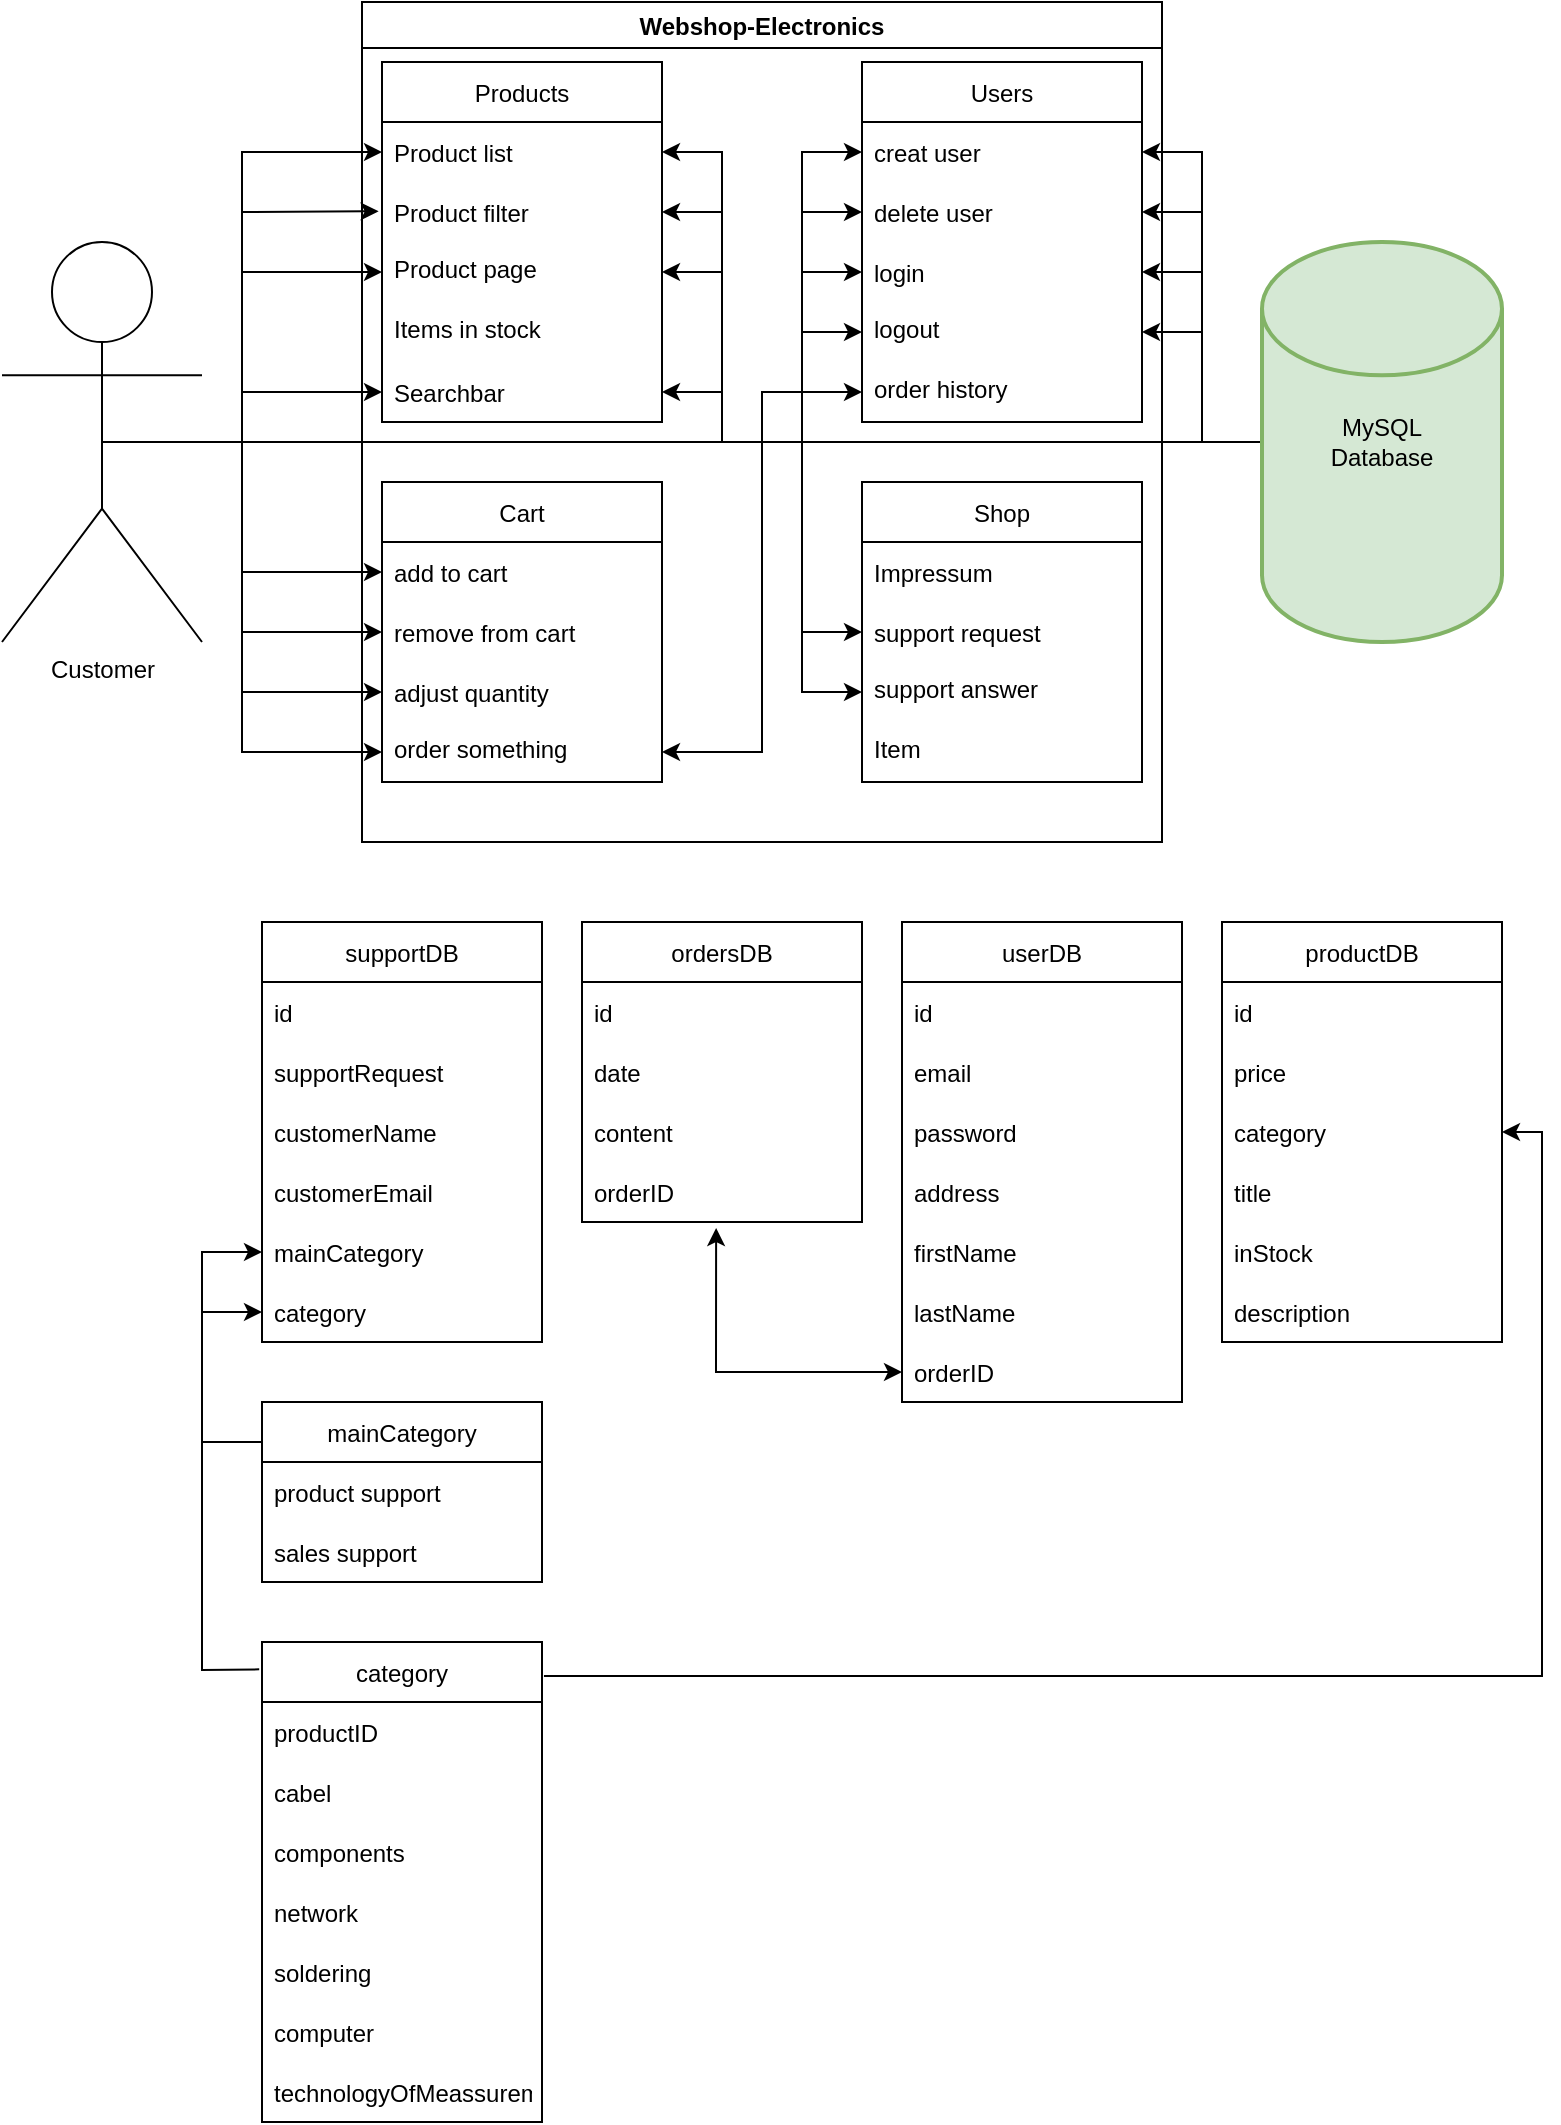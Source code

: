 <mxfile version="18.0.8" type="github">
  <diagram id="VOUVeDSKfKFoau_JERNG" name="Page-1">
    <mxGraphModel dx="946" dy="645" grid="1" gridSize="10" guides="1" tooltips="1" connect="1" arrows="1" fold="1" page="1" pageScale="1" pageWidth="827" pageHeight="1169" math="0" shadow="0">
      <root>
        <mxCell id="0" />
        <mxCell id="1" parent="0" />
        <mxCell id="-hoK2MFDrDpuJa-stQ8P-1" value="Webshop-Electronics" style="swimlane;" parent="1" vertex="1">
          <mxGeometry x="240" y="20" width="400" height="420" as="geometry" />
        </mxCell>
        <mxCell id="-hoK2MFDrDpuJa-stQ8P-14" value="Cart" style="swimlane;fontStyle=0;childLayout=stackLayout;horizontal=1;startSize=30;horizontalStack=0;resizeParent=1;resizeParentMax=0;resizeLast=0;collapsible=1;marginBottom=0;" parent="-hoK2MFDrDpuJa-stQ8P-1" vertex="1">
          <mxGeometry x="10" y="240" width="140" height="150" as="geometry" />
        </mxCell>
        <mxCell id="-hoK2MFDrDpuJa-stQ8P-15" value="add to cart  " style="text;strokeColor=none;fillColor=none;align=left;verticalAlign=middle;spacingLeft=4;spacingRight=4;overflow=hidden;points=[[0,0.5],[1,0.5]];portConstraint=eastwest;rotatable=0;" parent="-hoK2MFDrDpuJa-stQ8P-14" vertex="1">
          <mxGeometry y="30" width="140" height="30" as="geometry" />
        </mxCell>
        <mxCell id="-hoK2MFDrDpuJa-stQ8P-16" value="remove from cart" style="text;strokeColor=none;fillColor=none;align=left;verticalAlign=middle;spacingLeft=4;spacingRight=4;overflow=hidden;points=[[0,0.5],[1,0.5]];portConstraint=eastwest;rotatable=0;" parent="-hoK2MFDrDpuJa-stQ8P-14" vertex="1">
          <mxGeometry y="60" width="140" height="30" as="geometry" />
        </mxCell>
        <mxCell id="-hoK2MFDrDpuJa-stQ8P-17" value="adjust quantity" style="text;strokeColor=none;fillColor=none;align=left;verticalAlign=middle;spacingLeft=4;spacingRight=4;overflow=hidden;points=[[0,0.5],[1,0.5]];portConstraint=eastwest;rotatable=0;" parent="-hoK2MFDrDpuJa-stQ8P-14" vertex="1">
          <mxGeometry y="90" width="140" height="30" as="geometry" />
        </mxCell>
        <mxCell id="pZ0bLNdCMcRI-CY20wf2-6" value="order something" style="text;strokeColor=none;fillColor=none;spacingLeft=4;spacingRight=4;overflow=hidden;rotatable=0;points=[[0,0.5],[1,0.5]];portConstraint=eastwest;fontSize=12;" parent="-hoK2MFDrDpuJa-stQ8P-14" vertex="1">
          <mxGeometry y="120" width="140" height="30" as="geometry" />
        </mxCell>
        <mxCell id="-hoK2MFDrDpuJa-stQ8P-18" value="Products" style="swimlane;fontStyle=0;childLayout=stackLayout;horizontal=1;startSize=30;horizontalStack=0;resizeParent=1;resizeParentMax=0;resizeLast=0;collapsible=1;marginBottom=0;" parent="-hoK2MFDrDpuJa-stQ8P-1" vertex="1">
          <mxGeometry x="10" y="30" width="140" height="180" as="geometry" />
        </mxCell>
        <mxCell id="-hoK2MFDrDpuJa-stQ8P-19" value="Product list" style="text;strokeColor=none;fillColor=none;align=left;verticalAlign=middle;spacingLeft=4;spacingRight=4;overflow=hidden;points=[[0,0.5],[1,0.5]];portConstraint=eastwest;rotatable=0;" parent="-hoK2MFDrDpuJa-stQ8P-18" vertex="1">
          <mxGeometry y="30" width="140" height="30" as="geometry" />
        </mxCell>
        <mxCell id="-hoK2MFDrDpuJa-stQ8P-20" value="Product filter" style="text;strokeColor=none;fillColor=none;align=left;verticalAlign=middle;spacingLeft=4;spacingRight=4;overflow=hidden;points=[[0,0.5],[1,0.5]];portConstraint=eastwest;rotatable=0;" parent="-hoK2MFDrDpuJa-stQ8P-18" vertex="1">
          <mxGeometry y="60" width="140" height="30" as="geometry" />
        </mxCell>
        <mxCell id="-hoK2MFDrDpuJa-stQ8P-22" value="Product page" style="text;strokeColor=none;fillColor=none;spacingLeft=4;spacingRight=4;overflow=hidden;rotatable=0;points=[[0,0.5],[1,0.5]];portConstraint=eastwest;fontSize=12;" parent="-hoK2MFDrDpuJa-stQ8P-18" vertex="1">
          <mxGeometry y="90" width="140" height="30" as="geometry" />
        </mxCell>
        <mxCell id="yZAyDn_6U4-zbGg-zkUC-26" value="Items in stock" style="text;strokeColor=none;fillColor=none;spacingLeft=4;spacingRight=4;overflow=hidden;rotatable=0;points=[[0,0.5],[1,0.5]];portConstraint=eastwest;fontSize=12;" parent="-hoK2MFDrDpuJa-stQ8P-18" vertex="1">
          <mxGeometry y="120" width="140" height="30" as="geometry" />
        </mxCell>
        <mxCell id="-hoK2MFDrDpuJa-stQ8P-21" value="Searchbar" style="text;strokeColor=none;fillColor=none;align=left;verticalAlign=middle;spacingLeft=4;spacingRight=4;overflow=hidden;points=[[0,0.5],[1,0.5]];portConstraint=eastwest;rotatable=0;" parent="-hoK2MFDrDpuJa-stQ8P-18" vertex="1">
          <mxGeometry y="150" width="140" height="30" as="geometry" />
        </mxCell>
        <mxCell id="-hoK2MFDrDpuJa-stQ8P-23" value="Users" style="swimlane;fontStyle=0;childLayout=stackLayout;horizontal=1;startSize=30;horizontalStack=0;resizeParent=1;resizeParentMax=0;resizeLast=0;collapsible=1;marginBottom=0;" parent="-hoK2MFDrDpuJa-stQ8P-1" vertex="1">
          <mxGeometry x="250" y="30" width="140" height="180" as="geometry" />
        </mxCell>
        <mxCell id="-hoK2MFDrDpuJa-stQ8P-24" value="creat user" style="text;strokeColor=none;fillColor=none;align=left;verticalAlign=middle;spacingLeft=4;spacingRight=4;overflow=hidden;points=[[0,0.5],[1,0.5]];portConstraint=eastwest;rotatable=0;" parent="-hoK2MFDrDpuJa-stQ8P-23" vertex="1">
          <mxGeometry y="30" width="140" height="30" as="geometry" />
        </mxCell>
        <mxCell id="-hoK2MFDrDpuJa-stQ8P-25" value="delete user" style="text;strokeColor=none;fillColor=none;align=left;verticalAlign=middle;spacingLeft=4;spacingRight=4;overflow=hidden;points=[[0,0.5],[1,0.5]];portConstraint=eastwest;rotatable=0;" parent="-hoK2MFDrDpuJa-stQ8P-23" vertex="1">
          <mxGeometry y="60" width="140" height="30" as="geometry" />
        </mxCell>
        <mxCell id="-hoK2MFDrDpuJa-stQ8P-26" value="login" style="text;strokeColor=none;fillColor=none;align=left;verticalAlign=middle;spacingLeft=4;spacingRight=4;overflow=hidden;points=[[0,0.5],[1,0.5]];portConstraint=eastwest;rotatable=0;" parent="-hoK2MFDrDpuJa-stQ8P-23" vertex="1">
          <mxGeometry y="90" width="140" height="30" as="geometry" />
        </mxCell>
        <mxCell id="-hoK2MFDrDpuJa-stQ8P-27" value="logout" style="text;strokeColor=none;fillColor=none;spacingLeft=4;spacingRight=4;overflow=hidden;rotatable=0;points=[[0,0.5],[1,0.5]];portConstraint=eastwest;fontSize=12;" parent="-hoK2MFDrDpuJa-stQ8P-23" vertex="1">
          <mxGeometry y="120" width="140" height="30" as="geometry" />
        </mxCell>
        <mxCell id="pZ0bLNdCMcRI-CY20wf2-3" value="order history" style="text;strokeColor=none;fillColor=none;spacingLeft=4;spacingRight=4;overflow=hidden;rotatable=0;points=[[0,0.5],[1,0.5]];portConstraint=eastwest;fontSize=12;" parent="-hoK2MFDrDpuJa-stQ8P-23" vertex="1">
          <mxGeometry y="150" width="140" height="30" as="geometry" />
        </mxCell>
        <mxCell id="-hoK2MFDrDpuJa-stQ8P-29" value="Shop" style="swimlane;fontStyle=0;childLayout=stackLayout;horizontal=1;startSize=30;horizontalStack=0;resizeParent=1;resizeParentMax=0;resizeLast=0;collapsible=1;marginBottom=0;" parent="-hoK2MFDrDpuJa-stQ8P-1" vertex="1">
          <mxGeometry x="250" y="240" width="140" height="150" as="geometry" />
        </mxCell>
        <mxCell id="-hoK2MFDrDpuJa-stQ8P-30" value="Impressum" style="text;strokeColor=none;fillColor=none;align=left;verticalAlign=middle;spacingLeft=4;spacingRight=4;overflow=hidden;points=[[0,0.5],[1,0.5]];portConstraint=eastwest;rotatable=0;" parent="-hoK2MFDrDpuJa-stQ8P-29" vertex="1">
          <mxGeometry y="30" width="140" height="30" as="geometry" />
        </mxCell>
        <mxCell id="-hoK2MFDrDpuJa-stQ8P-31" value="support request" style="text;strokeColor=none;fillColor=none;align=left;verticalAlign=middle;spacingLeft=4;spacingRight=4;overflow=hidden;points=[[0,0.5],[1,0.5]];portConstraint=eastwest;rotatable=0;" parent="-hoK2MFDrDpuJa-stQ8P-29" vertex="1">
          <mxGeometry y="60" width="140" height="30" as="geometry" />
        </mxCell>
        <mxCell id="utqt844dwVolfrN5v6tp-1" value="support answer" style="text;strokeColor=none;fillColor=none;spacingLeft=4;spacingRight=4;overflow=hidden;rotatable=0;points=[[0,0.5],[1,0.5]];portConstraint=eastwest;fontSize=12;" parent="-hoK2MFDrDpuJa-stQ8P-29" vertex="1">
          <mxGeometry y="90" width="140" height="30" as="geometry" />
        </mxCell>
        <mxCell id="utqt844dwVolfrN5v6tp-2" value="Item" style="text;strokeColor=none;fillColor=none;spacingLeft=4;spacingRight=4;overflow=hidden;rotatable=0;points=[[0,0.5],[1,0.5]];portConstraint=eastwest;fontSize=12;" parent="-hoK2MFDrDpuJa-stQ8P-29" vertex="1">
          <mxGeometry y="120" width="140" height="30" as="geometry" />
        </mxCell>
        <mxCell id="pZ0bLNdCMcRI-CY20wf2-7" value="" style="endArrow=classic;startArrow=classic;html=1;rounded=0;entryX=0;entryY=0.5;entryDx=0;entryDy=0;exitX=1;exitY=0.5;exitDx=0;exitDy=0;" parent="-hoK2MFDrDpuJa-stQ8P-1" source="pZ0bLNdCMcRI-CY20wf2-6" target="pZ0bLNdCMcRI-CY20wf2-3" edge="1">
          <mxGeometry width="50" height="50" relative="1" as="geometry">
            <mxPoint x="80" y="340" as="sourcePoint" />
            <mxPoint x="130" y="290" as="targetPoint" />
            <Array as="points">
              <mxPoint x="200" y="375" />
              <mxPoint x="200" y="195" />
            </Array>
          </mxGeometry>
        </mxCell>
        <mxCell id="yZAyDn_6U4-zbGg-zkUC-14" style="edgeStyle=orthogonalEdgeStyle;rounded=0;orthogonalLoop=1;jettySize=auto;html=1;" parent="1" source="-hoK2MFDrDpuJa-stQ8P-28" target="-hoK2MFDrDpuJa-stQ8P-24" edge="1">
          <mxGeometry relative="1" as="geometry">
            <Array as="points">
              <mxPoint x="660" y="240" />
              <mxPoint x="660" y="95" />
            </Array>
          </mxGeometry>
        </mxCell>
        <mxCell id="yZAyDn_6U4-zbGg-zkUC-15" style="edgeStyle=orthogonalEdgeStyle;rounded=0;orthogonalLoop=1;jettySize=auto;html=1;" parent="1" source="-hoK2MFDrDpuJa-stQ8P-28" target="-hoK2MFDrDpuJa-stQ8P-25" edge="1">
          <mxGeometry relative="1" as="geometry" />
        </mxCell>
        <mxCell id="yZAyDn_6U4-zbGg-zkUC-16" style="edgeStyle=orthogonalEdgeStyle;rounded=0;orthogonalLoop=1;jettySize=auto;html=1;" parent="1" source="-hoK2MFDrDpuJa-stQ8P-28" target="-hoK2MFDrDpuJa-stQ8P-26" edge="1">
          <mxGeometry relative="1" as="geometry" />
        </mxCell>
        <mxCell id="yZAyDn_6U4-zbGg-zkUC-17" style="edgeStyle=orthogonalEdgeStyle;rounded=0;orthogonalLoop=1;jettySize=auto;html=1;entryX=1;entryY=0.5;entryDx=0;entryDy=0;" parent="1" source="-hoK2MFDrDpuJa-stQ8P-28" target="-hoK2MFDrDpuJa-stQ8P-19" edge="1">
          <mxGeometry relative="1" as="geometry">
            <Array as="points">
              <mxPoint x="420" y="240" />
              <mxPoint x="420" y="95" />
            </Array>
          </mxGeometry>
        </mxCell>
        <mxCell id="yZAyDn_6U4-zbGg-zkUC-18" style="edgeStyle=orthogonalEdgeStyle;rounded=0;orthogonalLoop=1;jettySize=auto;html=1;" parent="1" source="-hoK2MFDrDpuJa-stQ8P-28" target="-hoK2MFDrDpuJa-stQ8P-22" edge="1">
          <mxGeometry relative="1" as="geometry">
            <Array as="points">
              <mxPoint x="420" y="240" />
              <mxPoint x="420" y="155" />
            </Array>
          </mxGeometry>
        </mxCell>
        <mxCell id="yZAyDn_6U4-zbGg-zkUC-19" style="edgeStyle=orthogonalEdgeStyle;rounded=0;orthogonalLoop=1;jettySize=auto;html=1;" parent="1" source="-hoK2MFDrDpuJa-stQ8P-28" target="-hoK2MFDrDpuJa-stQ8P-20" edge="1">
          <mxGeometry relative="1" as="geometry">
            <Array as="points">
              <mxPoint x="420" y="240" />
              <mxPoint x="420" y="125" />
            </Array>
          </mxGeometry>
        </mxCell>
        <mxCell id="yZAyDn_6U4-zbGg-zkUC-20" style="edgeStyle=orthogonalEdgeStyle;rounded=0;orthogonalLoop=1;jettySize=auto;html=1;" parent="1" source="-hoK2MFDrDpuJa-stQ8P-28" target="-hoK2MFDrDpuJa-stQ8P-21" edge="1">
          <mxGeometry relative="1" as="geometry">
            <Array as="points">
              <mxPoint x="420" y="240" />
              <mxPoint x="420" y="215" />
            </Array>
          </mxGeometry>
        </mxCell>
        <mxCell id="yZAyDn_6U4-zbGg-zkUC-21" style="edgeStyle=orthogonalEdgeStyle;rounded=0;orthogonalLoop=1;jettySize=auto;html=1;" parent="1" source="-hoK2MFDrDpuJa-stQ8P-28" target="-hoK2MFDrDpuJa-stQ8P-27" edge="1">
          <mxGeometry relative="1" as="geometry" />
        </mxCell>
        <mxCell id="-hoK2MFDrDpuJa-stQ8P-28" value="MySQL&lt;br&gt;Database" style="strokeWidth=2;html=1;shape=mxgraph.flowchart.database;whiteSpace=wrap;fillColor=#d5e8d4;strokeColor=#82b366;" parent="1" vertex="1">
          <mxGeometry x="690" y="140" width="120" height="200" as="geometry" />
        </mxCell>
        <mxCell id="yZAyDn_6U4-zbGg-zkUC-6" style="edgeStyle=orthogonalEdgeStyle;rounded=0;orthogonalLoop=1;jettySize=auto;html=1;entryX=0;entryY=0.5;entryDx=0;entryDy=0;" parent="1" source="yZAyDn_6U4-zbGg-zkUC-1" target="-hoK2MFDrDpuJa-stQ8P-19" edge="1">
          <mxGeometry relative="1" as="geometry">
            <mxPoint x="200" y="90" as="targetPoint" />
            <Array as="points">
              <mxPoint x="180" y="240" />
              <mxPoint x="180" y="95" />
            </Array>
          </mxGeometry>
        </mxCell>
        <mxCell id="yZAyDn_6U4-zbGg-zkUC-9" style="edgeStyle=orthogonalEdgeStyle;rounded=0;orthogonalLoop=1;jettySize=auto;html=1;" parent="1" source="yZAyDn_6U4-zbGg-zkUC-1" target="-hoK2MFDrDpuJa-stQ8P-22" edge="1">
          <mxGeometry relative="1" as="geometry">
            <Array as="points">
              <mxPoint x="180" y="240" />
              <mxPoint x="180" y="155" />
            </Array>
          </mxGeometry>
        </mxCell>
        <mxCell id="yZAyDn_6U4-zbGg-zkUC-10" style="edgeStyle=orthogonalEdgeStyle;rounded=0;orthogonalLoop=1;jettySize=auto;html=1;entryX=0;entryY=0.5;entryDx=0;entryDy=0;exitX=0.5;exitY=0.5;exitDx=0;exitDy=0;exitPerimeter=0;" parent="1" source="yZAyDn_6U4-zbGg-zkUC-1" target="-hoK2MFDrDpuJa-stQ8P-21" edge="1">
          <mxGeometry relative="1" as="geometry">
            <Array as="points">
              <mxPoint x="180" y="240" />
              <mxPoint x="180" y="215" />
            </Array>
          </mxGeometry>
        </mxCell>
        <mxCell id="yZAyDn_6U4-zbGg-zkUC-11" style="edgeStyle=orthogonalEdgeStyle;rounded=0;orthogonalLoop=1;jettySize=auto;html=1;entryX=0;entryY=0.5;entryDx=0;entryDy=0;" parent="1" source="yZAyDn_6U4-zbGg-zkUC-1" target="-hoK2MFDrDpuJa-stQ8P-15" edge="1">
          <mxGeometry relative="1" as="geometry">
            <Array as="points">
              <mxPoint x="180" y="240" />
              <mxPoint x="180" y="305" />
            </Array>
          </mxGeometry>
        </mxCell>
        <mxCell id="yZAyDn_6U4-zbGg-zkUC-12" style="edgeStyle=orthogonalEdgeStyle;rounded=0;orthogonalLoop=1;jettySize=auto;html=1;entryX=0;entryY=0.5;entryDx=0;entryDy=0;" parent="1" source="yZAyDn_6U4-zbGg-zkUC-1" target="-hoK2MFDrDpuJa-stQ8P-17" edge="1">
          <mxGeometry relative="1" as="geometry">
            <Array as="points">
              <mxPoint x="180" y="240" />
              <mxPoint x="180" y="365" />
            </Array>
          </mxGeometry>
        </mxCell>
        <mxCell id="yZAyDn_6U4-zbGg-zkUC-13" style="edgeStyle=orthogonalEdgeStyle;rounded=0;orthogonalLoop=1;jettySize=auto;html=1;entryX=0;entryY=0.5;entryDx=0;entryDy=0;" parent="1" source="yZAyDn_6U4-zbGg-zkUC-1" target="-hoK2MFDrDpuJa-stQ8P-16" edge="1">
          <mxGeometry relative="1" as="geometry">
            <Array as="points">
              <mxPoint x="180" y="240" />
              <mxPoint x="180" y="335" />
            </Array>
          </mxGeometry>
        </mxCell>
        <mxCell id="yZAyDn_6U4-zbGg-zkUC-22" style="edgeStyle=orthogonalEdgeStyle;rounded=0;orthogonalLoop=1;jettySize=auto;html=1;entryX=0;entryY=0.5;entryDx=0;entryDy=0;" parent="1" source="yZAyDn_6U4-zbGg-zkUC-1" target="-hoK2MFDrDpuJa-stQ8P-26" edge="1">
          <mxGeometry relative="1" as="geometry">
            <Array as="points">
              <mxPoint x="460" y="240" />
              <mxPoint x="460" y="155" />
            </Array>
          </mxGeometry>
        </mxCell>
        <mxCell id="yZAyDn_6U4-zbGg-zkUC-23" style="edgeStyle=orthogonalEdgeStyle;rounded=0;orthogonalLoop=1;jettySize=auto;html=1;" parent="1" source="yZAyDn_6U4-zbGg-zkUC-1" target="-hoK2MFDrDpuJa-stQ8P-27" edge="1">
          <mxGeometry relative="1" as="geometry">
            <Array as="points">
              <mxPoint x="460" y="240" />
              <mxPoint x="460" y="185" />
            </Array>
          </mxGeometry>
        </mxCell>
        <mxCell id="yZAyDn_6U4-zbGg-zkUC-24" style="edgeStyle=orthogonalEdgeStyle;rounded=0;orthogonalLoop=1;jettySize=auto;html=1;entryX=0;entryY=0.5;entryDx=0;entryDy=0;" parent="1" source="yZAyDn_6U4-zbGg-zkUC-1" target="-hoK2MFDrDpuJa-stQ8P-25" edge="1">
          <mxGeometry relative="1" as="geometry">
            <Array as="points">
              <mxPoint x="460" y="240" />
              <mxPoint x="460" y="125" />
            </Array>
          </mxGeometry>
        </mxCell>
        <mxCell id="yZAyDn_6U4-zbGg-zkUC-25" style="edgeStyle=orthogonalEdgeStyle;rounded=0;orthogonalLoop=1;jettySize=auto;html=1;" parent="1" source="yZAyDn_6U4-zbGg-zkUC-1" target="-hoK2MFDrDpuJa-stQ8P-24" edge="1">
          <mxGeometry relative="1" as="geometry">
            <Array as="points">
              <mxPoint x="460" y="240" />
              <mxPoint x="460" y="95" />
            </Array>
          </mxGeometry>
        </mxCell>
        <mxCell id="yZAyDn_6U4-zbGg-zkUC-1" value="Customer" style="shape=umlActor;verticalLabelPosition=bottom;verticalAlign=top;html=1;outlineConnect=0;" parent="1" vertex="1">
          <mxGeometry x="60" y="140" width="100" height="200" as="geometry" />
        </mxCell>
        <mxCell id="yZAyDn_6U4-zbGg-zkUC-8" value="" style="endArrow=classic;html=1;rounded=0;entryX=-0.012;entryY=0.488;entryDx=0;entryDy=0;entryPerimeter=0;" parent="1" target="-hoK2MFDrDpuJa-stQ8P-20" edge="1">
          <mxGeometry width="50" height="50" relative="1" as="geometry">
            <mxPoint x="180" y="240" as="sourcePoint" />
            <mxPoint x="220" y="240" as="targetPoint" />
            <Array as="points">
              <mxPoint x="180" y="180" />
              <mxPoint x="180" y="160" />
              <mxPoint x="180" y="125" />
            </Array>
          </mxGeometry>
        </mxCell>
        <mxCell id="pZ0bLNdCMcRI-CY20wf2-8" style="edgeStyle=orthogonalEdgeStyle;rounded=0;orthogonalLoop=1;jettySize=auto;html=1;entryX=0;entryY=0.5;entryDx=0;entryDy=0;" parent="1" edge="1">
          <mxGeometry relative="1" as="geometry">
            <Array as="points">
              <mxPoint x="180" y="270" />
              <mxPoint x="180" y="395" />
            </Array>
            <mxPoint x="180" y="240" as="sourcePoint" />
            <mxPoint x="250" y="395" as="targetPoint" />
          </mxGeometry>
        </mxCell>
        <mxCell id="utqt844dwVolfrN5v6tp-4" value="" style="endArrow=classic;html=1;rounded=0;entryX=0;entryY=0.5;entryDx=0;entryDy=0;" parent="1" target="-hoK2MFDrDpuJa-stQ8P-31" edge="1">
          <mxGeometry width="50" height="50" relative="1" as="geometry">
            <mxPoint x="460" y="240" as="sourcePoint" />
            <mxPoint x="440" y="310" as="targetPoint" />
            <Array as="points">
              <mxPoint x="460" y="335" />
            </Array>
          </mxGeometry>
        </mxCell>
        <mxCell id="utqt844dwVolfrN5v6tp-5" value="" style="endArrow=classic;html=1;rounded=0;entryX=0;entryY=0.5;entryDx=0;entryDy=0;" parent="1" target="utqt844dwVolfrN5v6tp-1" edge="1">
          <mxGeometry width="50" height="50" relative="1" as="geometry">
            <mxPoint x="460" y="240" as="sourcePoint" />
            <mxPoint x="500" y="345" as="targetPoint" />
            <Array as="points">
              <mxPoint x="460" y="365" />
            </Array>
          </mxGeometry>
        </mxCell>
        <mxCell id="FQlc6zTpOowQHU31Ks5Q-1" value="productDB" style="swimlane;fontStyle=0;childLayout=stackLayout;horizontal=1;startSize=30;horizontalStack=0;resizeParent=1;resizeParentMax=0;resizeLast=0;collapsible=1;marginBottom=0;" vertex="1" parent="1">
          <mxGeometry x="670" y="480" width="140" height="210" as="geometry" />
        </mxCell>
        <mxCell id="FQlc6zTpOowQHU31Ks5Q-3" value="id" style="text;strokeColor=none;fillColor=none;align=left;verticalAlign=middle;spacingLeft=4;spacingRight=4;overflow=hidden;points=[[0,0.5],[1,0.5]];portConstraint=eastwest;rotatable=0;" vertex="1" parent="FQlc6zTpOowQHU31Ks5Q-1">
          <mxGeometry y="30" width="140" height="30" as="geometry" />
        </mxCell>
        <mxCell id="FQlc6zTpOowQHU31Ks5Q-5" value="price" style="text;strokeColor=none;fillColor=none;align=left;verticalAlign=middle;spacingLeft=4;spacingRight=4;overflow=hidden;points=[[0,0.5],[1,0.5]];portConstraint=eastwest;rotatable=0;" vertex="1" parent="FQlc6zTpOowQHU31Ks5Q-1">
          <mxGeometry y="60" width="140" height="30" as="geometry" />
        </mxCell>
        <mxCell id="FQlc6zTpOowQHU31Ks5Q-4" value="category" style="text;strokeColor=none;fillColor=none;align=left;verticalAlign=middle;spacingLeft=4;spacingRight=4;overflow=hidden;points=[[0,0.5],[1,0.5]];portConstraint=eastwest;rotatable=0;" vertex="1" parent="FQlc6zTpOowQHU31Ks5Q-1">
          <mxGeometry y="90" width="140" height="30" as="geometry" />
        </mxCell>
        <mxCell id="FQlc6zTpOowQHU31Ks5Q-6" value="title" style="text;strokeColor=none;fillColor=none;align=left;verticalAlign=middle;spacingLeft=4;spacingRight=4;overflow=hidden;points=[[0,0.5],[1,0.5]];portConstraint=eastwest;rotatable=0;" vertex="1" parent="FQlc6zTpOowQHU31Ks5Q-1">
          <mxGeometry y="120" width="140" height="30" as="geometry" />
        </mxCell>
        <mxCell id="FQlc6zTpOowQHU31Ks5Q-8" value="inStock" style="text;strokeColor=none;fillColor=none;align=left;verticalAlign=middle;spacingLeft=4;spacingRight=4;overflow=hidden;points=[[0,0.5],[1,0.5]];portConstraint=eastwest;rotatable=0;" vertex="1" parent="FQlc6zTpOowQHU31Ks5Q-1">
          <mxGeometry y="150" width="140" height="30" as="geometry" />
        </mxCell>
        <mxCell id="FQlc6zTpOowQHU31Ks5Q-7" value="description" style="text;strokeColor=none;fillColor=none;align=left;verticalAlign=middle;spacingLeft=4;spacingRight=4;overflow=hidden;points=[[0,0.5],[1,0.5]];portConstraint=eastwest;rotatable=0;" vertex="1" parent="FQlc6zTpOowQHU31Ks5Q-1">
          <mxGeometry y="180" width="140" height="30" as="geometry" />
        </mxCell>
        <mxCell id="FQlc6zTpOowQHU31Ks5Q-9" value="userDB" style="swimlane;fontStyle=0;childLayout=stackLayout;horizontal=1;startSize=30;horizontalStack=0;resizeParent=1;resizeParentMax=0;resizeLast=0;collapsible=1;marginBottom=0;" vertex="1" parent="1">
          <mxGeometry x="510" y="480" width="140" height="240" as="geometry" />
        </mxCell>
        <mxCell id="FQlc6zTpOowQHU31Ks5Q-10" value="id" style="text;strokeColor=none;fillColor=none;align=left;verticalAlign=middle;spacingLeft=4;spacingRight=4;overflow=hidden;points=[[0,0.5],[1,0.5]];portConstraint=eastwest;rotatable=0;" vertex="1" parent="FQlc6zTpOowQHU31Ks5Q-9">
          <mxGeometry y="30" width="140" height="30" as="geometry" />
        </mxCell>
        <mxCell id="FQlc6zTpOowQHU31Ks5Q-11" value="email" style="text;strokeColor=none;fillColor=none;align=left;verticalAlign=middle;spacingLeft=4;spacingRight=4;overflow=hidden;points=[[0,0.5],[1,0.5]];portConstraint=eastwest;rotatable=0;" vertex="1" parent="FQlc6zTpOowQHU31Ks5Q-9">
          <mxGeometry y="60" width="140" height="30" as="geometry" />
        </mxCell>
        <mxCell id="FQlc6zTpOowQHU31Ks5Q-12" value="password" style="text;strokeColor=none;fillColor=none;align=left;verticalAlign=middle;spacingLeft=4;spacingRight=4;overflow=hidden;points=[[0,0.5],[1,0.5]];portConstraint=eastwest;rotatable=0;" vertex="1" parent="FQlc6zTpOowQHU31Ks5Q-9">
          <mxGeometry y="90" width="140" height="30" as="geometry" />
        </mxCell>
        <mxCell id="FQlc6zTpOowQHU31Ks5Q-13" value="address" style="text;strokeColor=none;fillColor=none;align=left;verticalAlign=middle;spacingLeft=4;spacingRight=4;overflow=hidden;points=[[0,0.5],[1,0.5]];portConstraint=eastwest;rotatable=0;" vertex="1" parent="FQlc6zTpOowQHU31Ks5Q-9">
          <mxGeometry y="120" width="140" height="30" as="geometry" />
        </mxCell>
        <mxCell id="FQlc6zTpOowQHU31Ks5Q-14" value="firstName" style="text;strokeColor=none;fillColor=none;align=left;verticalAlign=middle;spacingLeft=4;spacingRight=4;overflow=hidden;points=[[0,0.5],[1,0.5]];portConstraint=eastwest;rotatable=0;" vertex="1" parent="FQlc6zTpOowQHU31Ks5Q-9">
          <mxGeometry y="150" width="140" height="30" as="geometry" />
        </mxCell>
        <mxCell id="FQlc6zTpOowQHU31Ks5Q-15" value="lastName" style="text;strokeColor=none;fillColor=none;align=left;verticalAlign=middle;spacingLeft=4;spacingRight=4;overflow=hidden;points=[[0,0.5],[1,0.5]];portConstraint=eastwest;rotatable=0;" vertex="1" parent="FQlc6zTpOowQHU31Ks5Q-9">
          <mxGeometry y="180" width="140" height="30" as="geometry" />
        </mxCell>
        <mxCell id="FQlc6zTpOowQHU31Ks5Q-20" value="orderID" style="text;strokeColor=none;fillColor=none;align=left;verticalAlign=middle;spacingLeft=4;spacingRight=4;overflow=hidden;points=[[0,0.5],[1,0.5]];portConstraint=eastwest;rotatable=0;" vertex="1" parent="FQlc6zTpOowQHU31Ks5Q-9">
          <mxGeometry y="210" width="140" height="30" as="geometry" />
        </mxCell>
        <mxCell id="FQlc6zTpOowQHU31Ks5Q-16" value="ordersDB" style="swimlane;fontStyle=0;childLayout=stackLayout;horizontal=1;startSize=30;horizontalStack=0;resizeParent=1;resizeParentMax=0;resizeLast=0;collapsible=1;marginBottom=0;" vertex="1" parent="1">
          <mxGeometry x="350" y="480" width="140" height="150" as="geometry" />
        </mxCell>
        <mxCell id="FQlc6zTpOowQHU31Ks5Q-17" value="id" style="text;strokeColor=none;fillColor=none;align=left;verticalAlign=middle;spacingLeft=4;spacingRight=4;overflow=hidden;points=[[0,0.5],[1,0.5]];portConstraint=eastwest;rotatable=0;" vertex="1" parent="FQlc6zTpOowQHU31Ks5Q-16">
          <mxGeometry y="30" width="140" height="30" as="geometry" />
        </mxCell>
        <mxCell id="FQlc6zTpOowQHU31Ks5Q-21" value="date" style="text;strokeColor=none;fillColor=none;align=left;verticalAlign=middle;spacingLeft=4;spacingRight=4;overflow=hidden;points=[[0,0.5],[1,0.5]];portConstraint=eastwest;rotatable=0;" vertex="1" parent="FQlc6zTpOowQHU31Ks5Q-16">
          <mxGeometry y="60" width="140" height="30" as="geometry" />
        </mxCell>
        <mxCell id="FQlc6zTpOowQHU31Ks5Q-22" value="content" style="text;strokeColor=none;fillColor=none;align=left;verticalAlign=middle;spacingLeft=4;spacingRight=4;overflow=hidden;points=[[0,0.5],[1,0.5]];portConstraint=eastwest;rotatable=0;" vertex="1" parent="FQlc6zTpOowQHU31Ks5Q-16">
          <mxGeometry y="90" width="140" height="30" as="geometry" />
        </mxCell>
        <mxCell id="FQlc6zTpOowQHU31Ks5Q-18" value="orderID" style="text;strokeColor=none;fillColor=none;align=left;verticalAlign=middle;spacingLeft=4;spacingRight=4;overflow=hidden;points=[[0,0.5],[1,0.5]];portConstraint=eastwest;rotatable=0;" vertex="1" parent="FQlc6zTpOowQHU31Ks5Q-16">
          <mxGeometry y="120" width="140" height="30" as="geometry" />
        </mxCell>
        <mxCell id="FQlc6zTpOowQHU31Ks5Q-23" value="supportDB" style="swimlane;fontStyle=0;childLayout=stackLayout;horizontal=1;startSize=30;horizontalStack=0;resizeParent=1;resizeParentMax=0;resizeLast=0;collapsible=1;marginBottom=0;" vertex="1" parent="1">
          <mxGeometry x="190" y="480" width="140" height="210" as="geometry" />
        </mxCell>
        <mxCell id="FQlc6zTpOowQHU31Ks5Q-27" value="id" style="text;strokeColor=none;fillColor=none;align=left;verticalAlign=middle;spacingLeft=4;spacingRight=4;overflow=hidden;points=[[0,0.5],[1,0.5]];portConstraint=eastwest;rotatable=0;" vertex="1" parent="FQlc6zTpOowQHU31Ks5Q-23">
          <mxGeometry y="30" width="140" height="30" as="geometry" />
        </mxCell>
        <mxCell id="FQlc6zTpOowQHU31Ks5Q-24" value="supportRequest" style="text;strokeColor=none;fillColor=none;align=left;verticalAlign=middle;spacingLeft=4;spacingRight=4;overflow=hidden;points=[[0,0.5],[1,0.5]];portConstraint=eastwest;rotatable=0;" vertex="1" parent="FQlc6zTpOowQHU31Ks5Q-23">
          <mxGeometry y="60" width="140" height="30" as="geometry" />
        </mxCell>
        <mxCell id="FQlc6zTpOowQHU31Ks5Q-26" value="customerName " style="text;strokeColor=none;fillColor=none;align=left;verticalAlign=middle;spacingLeft=4;spacingRight=4;overflow=hidden;points=[[0,0.5],[1,0.5]];portConstraint=eastwest;rotatable=0;" vertex="1" parent="FQlc6zTpOowQHU31Ks5Q-23">
          <mxGeometry y="90" width="140" height="30" as="geometry" />
        </mxCell>
        <mxCell id="FQlc6zTpOowQHU31Ks5Q-28" value="customerEmail" style="text;strokeColor=none;fillColor=none;align=left;verticalAlign=middle;spacingLeft=4;spacingRight=4;overflow=hidden;points=[[0,0.5],[1,0.5]];portConstraint=eastwest;rotatable=0;" vertex="1" parent="FQlc6zTpOowQHU31Ks5Q-23">
          <mxGeometry y="120" width="140" height="30" as="geometry" />
        </mxCell>
        <mxCell id="FQlc6zTpOowQHU31Ks5Q-30" value="mainCategory" style="text;strokeColor=none;fillColor=none;align=left;verticalAlign=middle;spacingLeft=4;spacingRight=4;overflow=hidden;points=[[0,0.5],[1,0.5]];portConstraint=eastwest;rotatable=0;" vertex="1" parent="FQlc6zTpOowQHU31Ks5Q-23">
          <mxGeometry y="150" width="140" height="30" as="geometry" />
        </mxCell>
        <mxCell id="FQlc6zTpOowQHU31Ks5Q-29" value="category" style="text;strokeColor=none;fillColor=none;align=left;verticalAlign=middle;spacingLeft=4;spacingRight=4;overflow=hidden;points=[[0,0.5],[1,0.5]];portConstraint=eastwest;rotatable=0;" vertex="1" parent="FQlc6zTpOowQHU31Ks5Q-23">
          <mxGeometry y="180" width="140" height="30" as="geometry" />
        </mxCell>
        <mxCell id="FQlc6zTpOowQHU31Ks5Q-31" value="mainCategory" style="swimlane;fontStyle=0;childLayout=stackLayout;horizontal=1;startSize=30;horizontalStack=0;resizeParent=1;resizeParentMax=0;resizeLast=0;collapsible=1;marginBottom=0;" vertex="1" parent="1">
          <mxGeometry x="190" y="720" width="140" height="90" as="geometry" />
        </mxCell>
        <mxCell id="FQlc6zTpOowQHU31Ks5Q-44" value="" style="endArrow=classic;html=1;rounded=0;entryX=0;entryY=0.5;entryDx=0;entryDy=0;" edge="1" parent="FQlc6zTpOowQHU31Ks5Q-31" target="FQlc6zTpOowQHU31Ks5Q-30">
          <mxGeometry width="50" height="50" relative="1" as="geometry">
            <mxPoint y="20" as="sourcePoint" />
            <mxPoint x="-70" y="20" as="targetPoint" />
            <Array as="points">
              <mxPoint x="-30" y="20" />
              <mxPoint x="-30" y="-75" />
            </Array>
          </mxGeometry>
        </mxCell>
        <mxCell id="FQlc6zTpOowQHU31Ks5Q-32" value="product support" style="text;strokeColor=none;fillColor=none;align=left;verticalAlign=middle;spacingLeft=4;spacingRight=4;overflow=hidden;points=[[0,0.5],[1,0.5]];portConstraint=eastwest;rotatable=0;" vertex="1" parent="FQlc6zTpOowQHU31Ks5Q-31">
          <mxGeometry y="30" width="140" height="30" as="geometry" />
        </mxCell>
        <mxCell id="FQlc6zTpOowQHU31Ks5Q-33" value="sales support" style="text;strokeColor=none;fillColor=none;align=left;verticalAlign=middle;spacingLeft=4;spacingRight=4;overflow=hidden;points=[[0,0.5],[1,0.5]];portConstraint=eastwest;rotatable=0;" vertex="1" parent="FQlc6zTpOowQHU31Ks5Q-31">
          <mxGeometry y="60" width="140" height="30" as="geometry" />
        </mxCell>
        <mxCell id="FQlc6zTpOowQHU31Ks5Q-35" value="category" style="swimlane;fontStyle=0;childLayout=stackLayout;horizontal=1;startSize=30;horizontalStack=0;resizeParent=1;resizeParentMax=0;resizeLast=0;collapsible=1;marginBottom=0;" vertex="1" parent="1">
          <mxGeometry x="190" y="840" width="140" height="240" as="geometry" />
        </mxCell>
        <mxCell id="FQlc6zTpOowQHU31Ks5Q-36" value="productID" style="text;strokeColor=none;fillColor=none;align=left;verticalAlign=middle;spacingLeft=4;spacingRight=4;overflow=hidden;points=[[0,0.5],[1,0.5]];portConstraint=eastwest;rotatable=0;" vertex="1" parent="FQlc6zTpOowQHU31Ks5Q-35">
          <mxGeometry y="30" width="140" height="30" as="geometry" />
        </mxCell>
        <mxCell id="FQlc6zTpOowQHU31Ks5Q-37" value="cabel" style="text;strokeColor=none;fillColor=none;align=left;verticalAlign=middle;spacingLeft=4;spacingRight=4;overflow=hidden;points=[[0,0.5],[1,0.5]];portConstraint=eastwest;rotatable=0;" vertex="1" parent="FQlc6zTpOowQHU31Ks5Q-35">
          <mxGeometry y="60" width="140" height="30" as="geometry" />
        </mxCell>
        <mxCell id="FQlc6zTpOowQHU31Ks5Q-38" value="components" style="text;strokeColor=none;fillColor=none;align=left;verticalAlign=middle;spacingLeft=4;spacingRight=4;overflow=hidden;points=[[0,0.5],[1,0.5]];portConstraint=eastwest;rotatable=0;" vertex="1" parent="FQlc6zTpOowQHU31Ks5Q-35">
          <mxGeometry y="90" width="140" height="30" as="geometry" />
        </mxCell>
        <mxCell id="FQlc6zTpOowQHU31Ks5Q-39" value="network" style="text;strokeColor=none;fillColor=none;align=left;verticalAlign=middle;spacingLeft=4;spacingRight=4;overflow=hidden;points=[[0,0.5],[1,0.5]];portConstraint=eastwest;rotatable=0;" vertex="1" parent="FQlc6zTpOowQHU31Ks5Q-35">
          <mxGeometry y="120" width="140" height="30" as="geometry" />
        </mxCell>
        <mxCell id="FQlc6zTpOowQHU31Ks5Q-40" value="soldering" style="text;strokeColor=none;fillColor=none;align=left;verticalAlign=middle;spacingLeft=4;spacingRight=4;overflow=hidden;points=[[0,0.5],[1,0.5]];portConstraint=eastwest;rotatable=0;" vertex="1" parent="FQlc6zTpOowQHU31Ks5Q-35">
          <mxGeometry y="150" width="140" height="30" as="geometry" />
        </mxCell>
        <mxCell id="FQlc6zTpOowQHU31Ks5Q-41" value="computer" style="text;strokeColor=none;fillColor=none;align=left;verticalAlign=middle;spacingLeft=4;spacingRight=4;overflow=hidden;points=[[0,0.5],[1,0.5]];portConstraint=eastwest;rotatable=0;" vertex="1" parent="FQlc6zTpOowQHU31Ks5Q-35">
          <mxGeometry y="180" width="140" height="30" as="geometry" />
        </mxCell>
        <mxCell id="FQlc6zTpOowQHU31Ks5Q-42" value="technologyOfMeassurement" style="text;strokeColor=none;fillColor=none;align=left;verticalAlign=middle;spacingLeft=4;spacingRight=4;overflow=hidden;points=[[0,0.5],[1,0.5]];portConstraint=eastwest;rotatable=0;" vertex="1" parent="FQlc6zTpOowQHU31Ks5Q-35">
          <mxGeometry y="210" width="140" height="30" as="geometry" />
        </mxCell>
        <mxCell id="FQlc6zTpOowQHU31Ks5Q-45" value="" style="endArrow=classic;html=1;rounded=0;exitX=-0.01;exitY=0.057;exitDx=0;exitDy=0;exitPerimeter=0;entryX=0;entryY=0.5;entryDx=0;entryDy=0;" edge="1" parent="1" source="FQlc6zTpOowQHU31Ks5Q-35" target="FQlc6zTpOowQHU31Ks5Q-29">
          <mxGeometry width="50" height="50" relative="1" as="geometry">
            <mxPoint x="360" y="770" as="sourcePoint" />
            <mxPoint x="410" y="720" as="targetPoint" />
            <Array as="points">
              <mxPoint x="160" y="854" />
              <mxPoint x="160" y="675" />
            </Array>
          </mxGeometry>
        </mxCell>
        <mxCell id="FQlc6zTpOowQHU31Ks5Q-46" value="" style="endArrow=classic;html=1;rounded=0;exitX=1.007;exitY=0.071;exitDx=0;exitDy=0;exitPerimeter=0;entryX=1;entryY=0.5;entryDx=0;entryDy=0;" edge="1" parent="1" source="FQlc6zTpOowQHU31Ks5Q-35" target="FQlc6zTpOowQHU31Ks5Q-4">
          <mxGeometry width="50" height="50" relative="1" as="geometry">
            <mxPoint x="540" y="750" as="sourcePoint" />
            <mxPoint x="590" y="700" as="targetPoint" />
            <Array as="points">
              <mxPoint x="830" y="857" />
              <mxPoint x="830" y="585" />
            </Array>
          </mxGeometry>
        </mxCell>
        <mxCell id="FQlc6zTpOowQHU31Ks5Q-47" value="" style="endArrow=classic;startArrow=classic;html=1;rounded=0;entryX=0.479;entryY=1.1;entryDx=0;entryDy=0;entryPerimeter=0;exitX=0;exitY=0.5;exitDx=0;exitDy=0;" edge="1" parent="1" source="FQlc6zTpOowQHU31Ks5Q-20" target="FQlc6zTpOowQHU31Ks5Q-18">
          <mxGeometry width="50" height="50" relative="1" as="geometry">
            <mxPoint x="420" y="700" as="sourcePoint" />
            <mxPoint x="470" y="650" as="targetPoint" />
            <Array as="points">
              <mxPoint x="417" y="705" />
            </Array>
          </mxGeometry>
        </mxCell>
      </root>
    </mxGraphModel>
  </diagram>
</mxfile>
